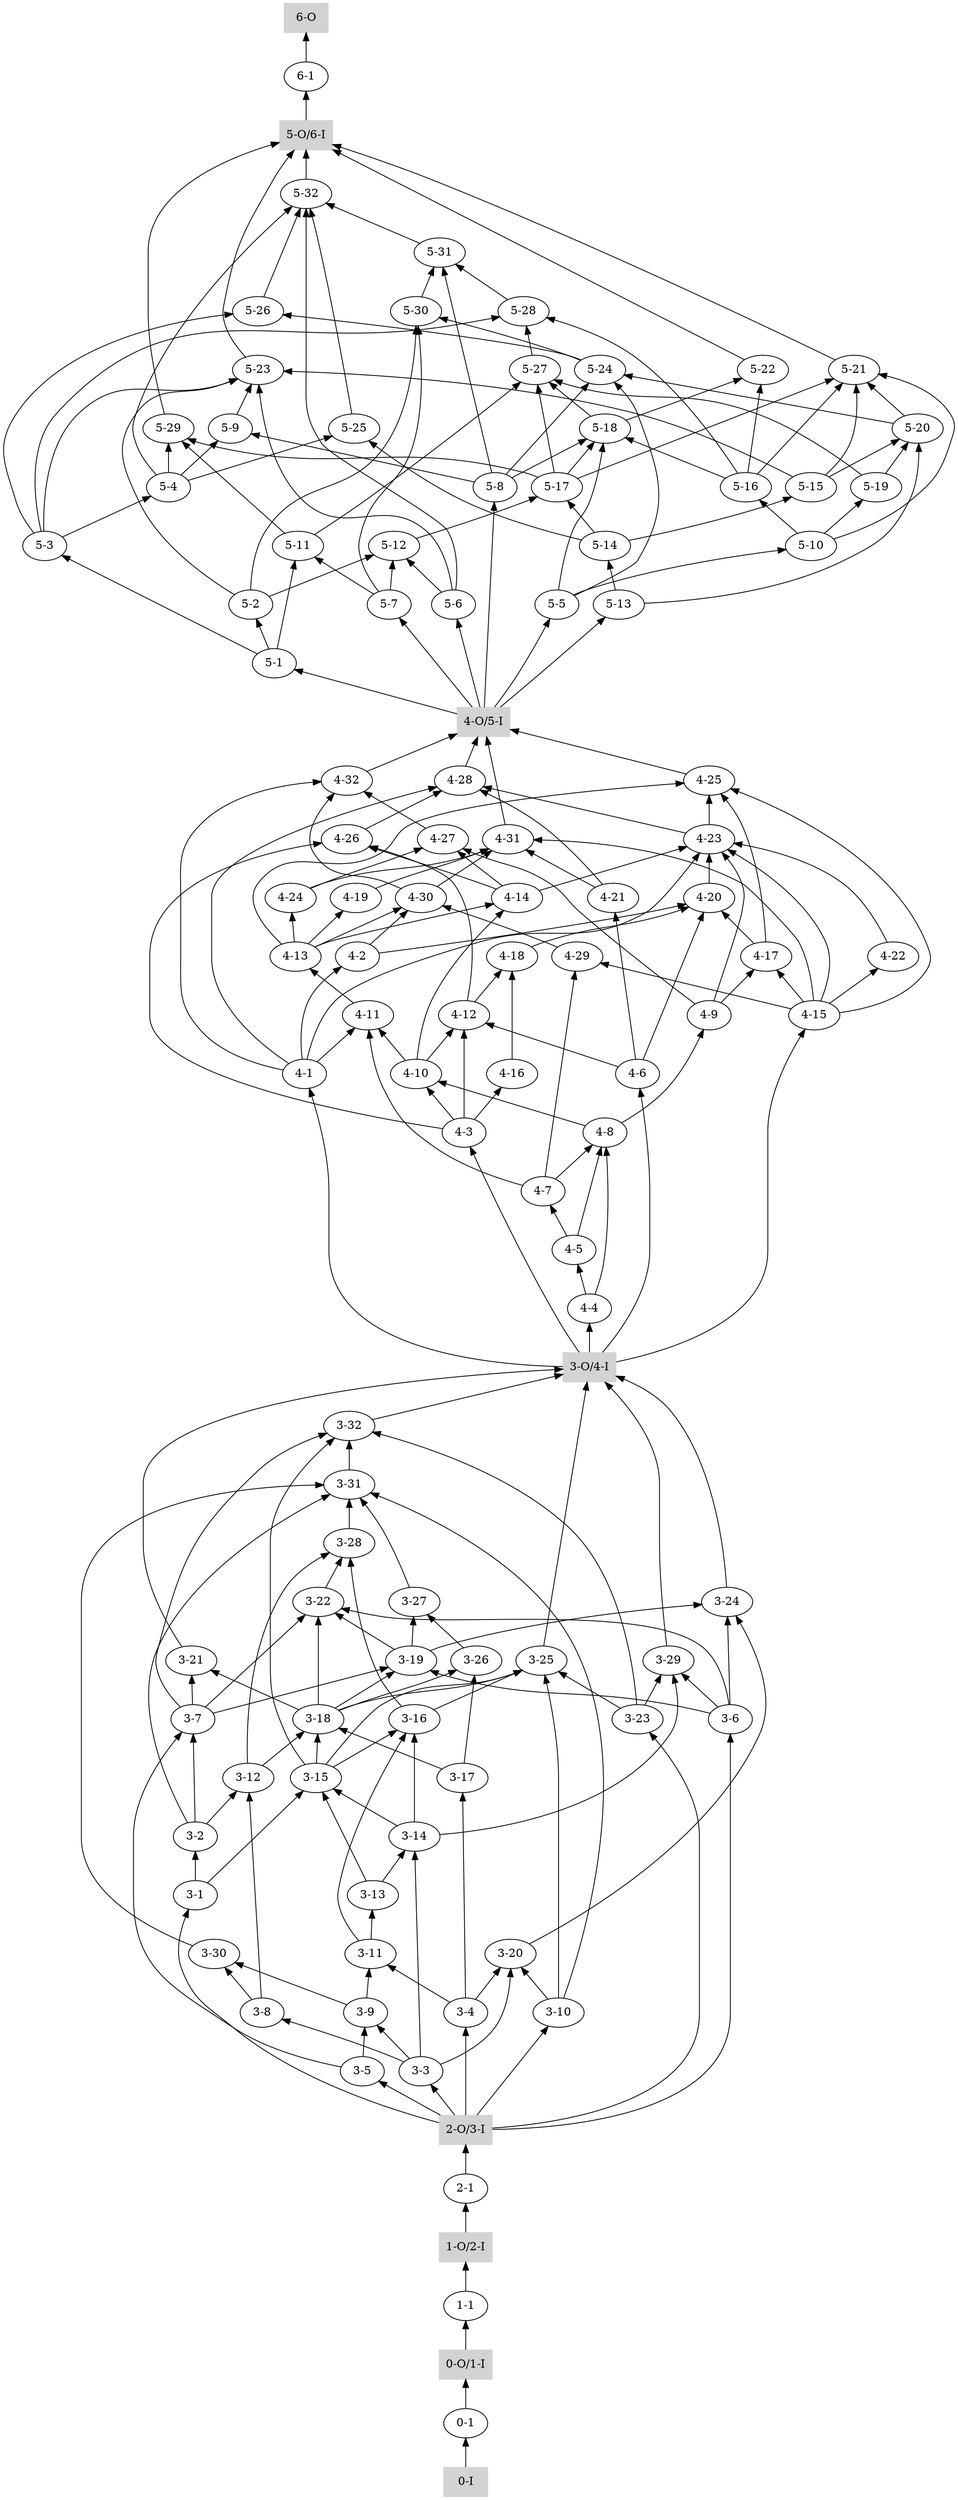 digraph {
	graph [rankdir=BT]
	node [color=lightgrey shape=box style=filled]
	"1-O/2-I"
	"0-O/1-I"
	"2-O/3-I"
	"4-O/5-I"
	"0-I"
	"6-O"
	"3-O/4-I"
	"5-O/6-I"
	node [color=black shape=ellipse style=""]
	"0-I" -> "0-1"
	"0-1" -> "0-O/1-I"
	"0-O/1-I" -> "1-1"
	"1-1" -> "1-O/2-I"
	"1-O/2-I" -> "2-1"
	"2-1" -> "2-O/3-I"
	"2-O/3-I" -> "3-1"
	"2-O/3-I" -> "3-3"
	"2-O/3-I" -> "3-4"
	"2-O/3-I" -> "3-5"
	"2-O/3-I" -> "3-6"
	"2-O/3-I" -> "3-10"
	"2-O/3-I" -> "3-23"
	"3-1" -> "3-2"
	"3-1" -> "3-15"
	"3-2" -> "3-7"
	"3-2" -> "3-12"
	"3-2" -> "3-31"
	"3-3" -> "3-8"
	"3-3" -> "3-9"
	"3-3" -> "3-14"
	"3-3" -> "3-20"
	"3-4" -> "3-11"
	"3-4" -> "3-17"
	"3-4" -> "3-20"
	"3-5" -> "3-7"
	"3-5" -> "3-9"
	"3-6" -> "3-19"
	"3-6" -> "3-22"
	"3-6" -> "3-24"
	"3-6" -> "3-29"
	"3-7" -> "3-19"
	"3-7" -> "3-21"
	"3-7" -> "3-22"
	"3-7" -> "3-32"
	"3-8" -> "3-12"
	"3-8" -> "3-30"
	"3-9" -> "3-11"
	"3-9" -> "3-30"
	"3-10" -> "3-20"
	"3-10" -> "3-25"
	"3-10" -> "3-31"
	"3-11" -> "3-13"
	"3-11" -> "3-16"
	"3-12" -> "3-18"
	"3-12" -> "3-28"
	"3-13" -> "3-14"
	"3-13" -> "3-15"
	"3-14" -> "3-15"
	"3-14" -> "3-16"
	"3-14" -> "3-29"
	"3-15" -> "3-16"
	"3-15" -> "3-18"
	"3-15" -> "3-25"
	"3-15" -> "3-32"
	"3-16" -> "3-25"
	"3-16" -> "3-28"
	"3-17" -> "3-18"
	"3-17" -> "3-26"
	"3-18" -> "3-19"
	"3-18" -> "3-21"
	"3-18" -> "3-22"
	"3-18" -> "3-25"
	"3-18" -> "3-26"
	"3-19" -> "3-22"
	"3-19" -> "3-24"
	"3-19" -> "3-27"
	"3-20" -> "3-24"
	"3-22" -> "3-28"
	"3-23" -> "3-25"
	"3-23" -> "3-29"
	"3-23" -> "3-32"
	"3-26" -> "3-27"
	"3-27" -> "3-31"
	"3-28" -> "3-31"
	"3-30" -> "3-31"
	"3-31" -> "3-32"
	"3-21" -> "3-O/4-I"
	"3-24" -> "3-O/4-I"
	"3-25" -> "3-O/4-I"
	"3-29" -> "3-O/4-I"
	"3-32" -> "3-O/4-I"
	"3-O/4-I" -> "4-1"
	"3-O/4-I" -> "4-3"
	"3-O/4-I" -> "4-4"
	"3-O/4-I" -> "4-6"
	"3-O/4-I" -> "4-15"
	"4-1" -> "4-2"
	"4-1" -> "4-11"
	"4-1" -> "4-23"
	"4-1" -> "4-28"
	"4-1" -> "4-32"
	"4-2" -> "4-20"
	"4-2" -> "4-30"
	"4-3" -> "4-10"
	"4-3" -> "4-12"
	"4-3" -> "4-16"
	"4-3" -> "4-26"
	"4-4" -> "4-5"
	"4-4" -> "4-8"
	"4-5" -> "4-7"
	"4-5" -> "4-8"
	"4-6" -> "4-12"
	"4-6" -> "4-20"
	"4-6" -> "4-21"
	"4-7" -> "4-8"
	"4-7" -> "4-11"
	"4-7" -> "4-29"
	"4-8" -> "4-9"
	"4-8" -> "4-10"
	"4-9" -> "4-17"
	"4-9" -> "4-23"
	"4-9" -> "4-27"
	"4-10" -> "4-11"
	"4-10" -> "4-12"
	"4-10" -> "4-14"
	"4-11" -> "4-13"
	"4-12" -> "4-18"
	"4-12" -> "4-26"
	"4-13" -> "4-14"
	"4-13" -> "4-19"
	"4-13" -> "4-24"
	"4-13" -> "4-25"
	"4-13" -> "4-30"
	"4-14" -> "4-23"
	"4-14" -> "4-26"
	"4-14" -> "4-27"
	"4-15" -> "4-17"
	"4-15" -> "4-22"
	"4-15" -> "4-23"
	"4-15" -> "4-25"
	"4-15" -> "4-29"
	"4-15" -> "4-31"
	"4-16" -> "4-18"
	"4-17" -> "4-20"
	"4-17" -> "4-25"
	"4-18" -> "4-20"
	"4-19" -> "4-31"
	"4-20" -> "4-23"
	"4-21" -> "4-28"
	"4-21" -> "4-31"
	"4-22" -> "4-23"
	"4-23" -> "4-25"
	"4-23" -> "4-28"
	"4-24" -> "4-27"
	"4-24" -> "4-31"
	"4-26" -> "4-28"
	"4-27" -> "4-32"
	"4-29" -> "4-30"
	"4-30" -> "4-31"
	"4-30" -> "4-32"
	"4-25" -> "4-O/5-I"
	"4-28" -> "4-O/5-I"
	"4-31" -> "4-O/5-I"
	"4-32" -> "4-O/5-I"
	"4-O/5-I" -> "5-1"
	"4-O/5-I" -> "5-5"
	"4-O/5-I" -> "5-6"
	"4-O/5-I" -> "5-7"
	"4-O/5-I" -> "5-8"
	"4-O/5-I" -> "5-13"
	"5-1" -> "5-2"
	"5-1" -> "5-3"
	"5-1" -> "5-11"
	"5-2" -> "5-12"
	"5-2" -> "5-23"
	"5-2" -> "5-30"
	"5-3" -> "5-4"
	"5-3" -> "5-23"
	"5-3" -> "5-26"
	"5-3" -> "5-28"
	"5-4" -> "5-9"
	"5-4" -> "5-25"
	"5-4" -> "5-29"
	"5-4" -> "5-32"
	"5-5" -> "5-10"
	"5-5" -> "5-18"
	"5-5" -> "5-24"
	"5-6" -> "5-12"
	"5-6" -> "5-23"
	"5-6" -> "5-32"
	"5-7" -> "5-11"
	"5-7" -> "5-12"
	"5-7" -> "5-30"
	"5-8" -> "5-9"
	"5-8" -> "5-18"
	"5-8" -> "5-24"
	"5-8" -> "5-31"
	"5-9" -> "5-23"
	"5-10" -> "5-16"
	"5-10" -> "5-19"
	"5-10" -> "5-21"
	"5-11" -> "5-27"
	"5-11" -> "5-29"
	"5-12" -> "5-17"
	"5-13" -> "5-14"
	"5-13" -> "5-20"
	"5-14" -> "5-15"
	"5-14" -> "5-17"
	"5-14" -> "5-25"
	"5-15" -> "5-20"
	"5-15" -> "5-21"
	"5-15" -> "5-23"
	"5-16" -> "5-18"
	"5-16" -> "5-21"
	"5-16" -> "5-22"
	"5-16" -> "5-28"
	"5-17" -> "5-18"
	"5-17" -> "5-21"
	"5-17" -> "5-27"
	"5-17" -> "5-29"
	"5-18" -> "5-22"
	"5-18" -> "5-27"
	"5-19" -> "5-20"
	"5-19" -> "5-27"
	"5-20" -> "5-21"
	"5-20" -> "5-24"
	"5-24" -> "5-26"
	"5-24" -> "5-30"
	"5-25" -> "5-32"
	"5-26" -> "5-32"
	"5-27" -> "5-28"
	"5-28" -> "5-31"
	"5-30" -> "5-31"
	"5-31" -> "5-32"
	"5-21" -> "5-O/6-I"
	"5-22" -> "5-O/6-I"
	"5-23" -> "5-O/6-I"
	"5-29" -> "5-O/6-I"
	"5-32" -> "5-O/6-I"
	"5-O/6-I" -> "6-1"
	"6-1" -> "6-O"
}
